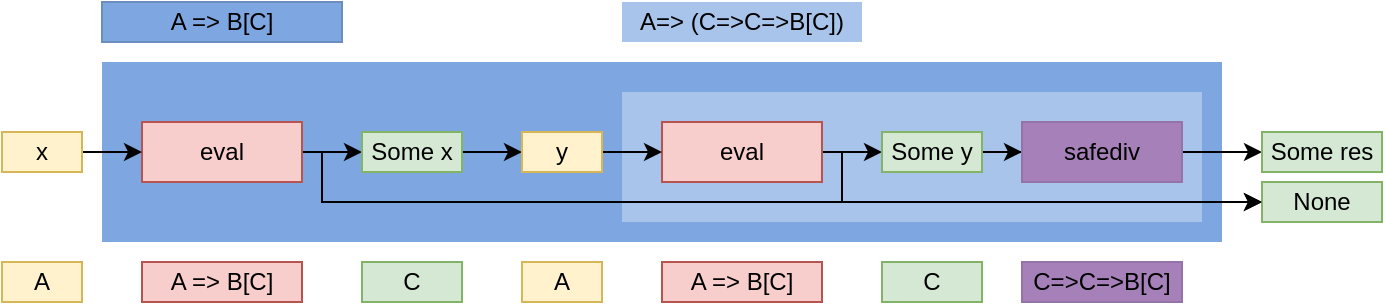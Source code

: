 <mxfile version="13.0.1" type="device"><diagram id="c0M5Mob1Mp21WILGsLJm" name="Page-1"><mxGraphModel dx="952" dy="553" grid="1" gridSize="10" guides="1" tooltips="1" connect="1" arrows="1" fold="1" page="1" pageScale="1" pageWidth="827" pageHeight="1169" math="0" shadow="0"><root><mxCell id="0"/><mxCell id="1" parent="0"/><mxCell id="TaKiAJKo4xqP5lMe4nqh-23" value="" style="rounded=0;whiteSpace=wrap;html=1;align=left;fillColor=#7EA6E0;strokeColor=none;" vertex="1" parent="1"><mxGeometry x="60" y="220" width="560" height="90" as="geometry"/></mxCell><mxCell id="TaKiAJKo4xqP5lMe4nqh-25" value="" style="rounded=0;whiteSpace=wrap;html=1;align=left;fillColor=#A9C4EB;strokeColor=none;" vertex="1" parent="1"><mxGeometry x="320" y="235" width="290" height="65" as="geometry"/></mxCell><mxCell id="TaKiAJKo4xqP5lMe4nqh-5" style="edgeStyle=orthogonalEdgeStyle;rounded=0;orthogonalLoop=1;jettySize=auto;html=1;entryX=0;entryY=0.5;entryDx=0;entryDy=0;" edge="1" parent="1" source="TaKiAJKo4xqP5lMe4nqh-1" target="TaKiAJKo4xqP5lMe4nqh-4"><mxGeometry relative="1" as="geometry"/></mxCell><mxCell id="TaKiAJKo4xqP5lMe4nqh-22" style="edgeStyle=orthogonalEdgeStyle;rounded=0;orthogonalLoop=1;jettySize=auto;html=1;exitX=1;exitY=0.5;exitDx=0;exitDy=0;" edge="1" parent="1" source="TaKiAJKo4xqP5lMe4nqh-1" target="TaKiAJKo4xqP5lMe4nqh-6"><mxGeometry relative="1" as="geometry"><Array as="points"><mxPoint x="170" y="265"/><mxPoint x="170" y="290"/></Array></mxGeometry></mxCell><mxCell id="TaKiAJKo4xqP5lMe4nqh-1" value="eval" style="rounded=0;whiteSpace=wrap;html=1;fillColor=#f8cecc;strokeColor=#b85450;align=center;" vertex="1" parent="1"><mxGeometry x="80" y="250" width="80" height="30" as="geometry"/></mxCell><mxCell id="TaKiAJKo4xqP5lMe4nqh-3" style="edgeStyle=orthogonalEdgeStyle;rounded=0;orthogonalLoop=1;jettySize=auto;html=1;exitX=1;exitY=0.5;exitDx=0;exitDy=0;" edge="1" parent="1" source="TaKiAJKo4xqP5lMe4nqh-2" target="TaKiAJKo4xqP5lMe4nqh-1"><mxGeometry relative="1" as="geometry"/></mxCell><mxCell id="TaKiAJKo4xqP5lMe4nqh-2" value="x" style="text;html=1;strokeColor=#d6b656;fillColor=#fff2cc;align=center;verticalAlign=middle;whiteSpace=wrap;rounded=0;" vertex="1" parent="1"><mxGeometry x="10" y="255" width="40" height="20" as="geometry"/></mxCell><mxCell id="TaKiAJKo4xqP5lMe4nqh-11" style="edgeStyle=orthogonalEdgeStyle;rounded=0;orthogonalLoop=1;jettySize=auto;html=1;entryX=0;entryY=0.5;entryDx=0;entryDy=0;" edge="1" parent="1" source="TaKiAJKo4xqP5lMe4nqh-4" target="TaKiAJKo4xqP5lMe4nqh-14"><mxGeometry relative="1" as="geometry"><mxPoint x="280" y="265" as="targetPoint"/></mxGeometry></mxCell><mxCell id="TaKiAJKo4xqP5lMe4nqh-4" value="Some x" style="text;html=1;strokeColor=#82b366;fillColor=#d5e8d4;align=left;verticalAlign=middle;whiteSpace=wrap;rounded=0;" vertex="1" parent="1"><mxGeometry x="190" y="255" width="50" height="20" as="geometry"/></mxCell><mxCell id="TaKiAJKo4xqP5lMe4nqh-6" value="None" style="text;html=1;strokeColor=#82b366;fillColor=#d5e8d4;align=center;verticalAlign=middle;whiteSpace=wrap;rounded=0;" vertex="1" parent="1"><mxGeometry x="640" y="280" width="60" height="20" as="geometry"/></mxCell><mxCell id="TaKiAJKo4xqP5lMe4nqh-17" style="edgeStyle=orthogonalEdgeStyle;rounded=0;orthogonalLoop=1;jettySize=auto;html=1;entryX=0;entryY=0.5;entryDx=0;entryDy=0;" edge="1" parent="1" source="TaKiAJKo4xqP5lMe4nqh-10" target="TaKiAJKo4xqP5lMe4nqh-16"><mxGeometry relative="1" as="geometry"/></mxCell><mxCell id="TaKiAJKo4xqP5lMe4nqh-26" style="edgeStyle=orthogonalEdgeStyle;rounded=0;orthogonalLoop=1;jettySize=auto;html=1;entryX=0;entryY=0.5;entryDx=0;entryDy=0;" edge="1" parent="1" source="TaKiAJKo4xqP5lMe4nqh-10" target="TaKiAJKo4xqP5lMe4nqh-6"><mxGeometry relative="1" as="geometry"><Array as="points"><mxPoint x="430" y="265"/><mxPoint x="430" y="290"/></Array></mxGeometry></mxCell><mxCell id="TaKiAJKo4xqP5lMe4nqh-10" value="eval" style="rounded=0;whiteSpace=wrap;html=1;fillColor=#f8cecc;strokeColor=#b85450;" vertex="1" parent="1"><mxGeometry x="340" y="250" width="80" height="30" as="geometry"/></mxCell><mxCell id="TaKiAJKo4xqP5lMe4nqh-15" style="edgeStyle=orthogonalEdgeStyle;rounded=0;orthogonalLoop=1;jettySize=auto;html=1;" edge="1" parent="1" source="TaKiAJKo4xqP5lMe4nqh-14" target="TaKiAJKo4xqP5lMe4nqh-10"><mxGeometry relative="1" as="geometry"/></mxCell><mxCell id="TaKiAJKo4xqP5lMe4nqh-14" value="y" style="text;html=1;strokeColor=#d6b656;fillColor=#fff2cc;align=center;verticalAlign=middle;whiteSpace=wrap;rounded=0;" vertex="1" parent="1"><mxGeometry x="270" y="255" width="40" height="20" as="geometry"/></mxCell><mxCell id="TaKiAJKo4xqP5lMe4nqh-19" style="edgeStyle=orthogonalEdgeStyle;rounded=0;orthogonalLoop=1;jettySize=auto;html=1;" edge="1" parent="1" source="TaKiAJKo4xqP5lMe4nqh-16" target="TaKiAJKo4xqP5lMe4nqh-18"><mxGeometry relative="1" as="geometry"/></mxCell><mxCell id="TaKiAJKo4xqP5lMe4nqh-16" value="Some y" style="text;html=1;strokeColor=#82b366;fillColor=#d5e8d4;align=center;verticalAlign=middle;whiteSpace=wrap;rounded=0;" vertex="1" parent="1"><mxGeometry x="450" y="255" width="50" height="20" as="geometry"/></mxCell><mxCell id="TaKiAJKo4xqP5lMe4nqh-20" style="edgeStyle=orthogonalEdgeStyle;rounded=0;orthogonalLoop=1;jettySize=auto;html=1;" edge="1" parent="1" source="TaKiAJKo4xqP5lMe4nqh-18"><mxGeometry relative="1" as="geometry"><mxPoint x="640" y="265" as="targetPoint"/></mxGeometry></mxCell><mxCell id="TaKiAJKo4xqP5lMe4nqh-18" value="safediv" style="rounded=0;whiteSpace=wrap;html=1;fillColor=#A680B8;strokeColor=#9673a6;" vertex="1" parent="1"><mxGeometry x="520" y="250" width="80" height="30" as="geometry"/></mxCell><mxCell id="TaKiAJKo4xqP5lMe4nqh-21" value="Some res" style="text;html=1;strokeColor=#82b366;fillColor=#d5e8d4;align=center;verticalAlign=middle;whiteSpace=wrap;rounded=0;" vertex="1" parent="1"><mxGeometry x="640" y="255" width="60" height="20" as="geometry"/></mxCell><mxCell id="TaKiAJKo4xqP5lMe4nqh-28" value="A =&amp;gt; B[C]" style="text;html=1;strokeColor=#6c8ebf;fillColor=#7EA6E0;align=center;verticalAlign=middle;whiteSpace=wrap;rounded=0;" vertex="1" parent="1"><mxGeometry x="60" y="190" width="120" height="20" as="geometry"/></mxCell><mxCell id="TaKiAJKo4xqP5lMe4nqh-31" value="A=&amp;gt; (C=&amp;gt;C=&amp;gt;B[C])" style="text;html=1;strokeColor=none;fillColor=#A9C4EB;align=center;verticalAlign=middle;whiteSpace=wrap;rounded=0;" vertex="1" parent="1"><mxGeometry x="320" y="190" width="120" height="20" as="geometry"/></mxCell><mxCell id="TaKiAJKo4xqP5lMe4nqh-32" value="A" style="text;html=1;strokeColor=#d6b656;fillColor=#fff2cc;align=center;verticalAlign=middle;whiteSpace=wrap;rounded=0;" vertex="1" parent="1"><mxGeometry x="10" y="320" width="40" height="20" as="geometry"/></mxCell><mxCell id="TaKiAJKo4xqP5lMe4nqh-33" value="A =&amp;gt; B[C]" style="rounded=0;whiteSpace=wrap;html=1;fillColor=#f8cecc;strokeColor=#b85450;align=center;" vertex="1" parent="1"><mxGeometry x="80" y="320" width="80" height="20" as="geometry"/></mxCell><mxCell id="TaKiAJKo4xqP5lMe4nqh-34" value="C" style="text;html=1;strokeColor=#82b366;fillColor=#d5e8d4;align=center;verticalAlign=middle;whiteSpace=wrap;rounded=0;" vertex="1" parent="1"><mxGeometry x="190" y="320" width="50" height="20" as="geometry"/></mxCell><mxCell id="TaKiAJKo4xqP5lMe4nqh-35" value="A =&amp;gt; B[C]" style="rounded=0;whiteSpace=wrap;html=1;fillColor=#f8cecc;strokeColor=#b85450;align=center;" vertex="1" parent="1"><mxGeometry x="340" y="320" width="80" height="20" as="geometry"/></mxCell><mxCell id="TaKiAJKo4xqP5lMe4nqh-36" value="A" style="text;html=1;strokeColor=#d6b656;fillColor=#fff2cc;align=center;verticalAlign=middle;whiteSpace=wrap;rounded=0;" vertex="1" parent="1"><mxGeometry x="270" y="320" width="40" height="20" as="geometry"/></mxCell><mxCell id="TaKiAJKo4xqP5lMe4nqh-37" value="C" style="text;html=1;strokeColor=#82b366;fillColor=#d5e8d4;align=center;verticalAlign=middle;whiteSpace=wrap;rounded=0;" vertex="1" parent="1"><mxGeometry x="450" y="320" width="50" height="20" as="geometry"/></mxCell><mxCell id="TaKiAJKo4xqP5lMe4nqh-38" value="C=&amp;gt;C=&amp;gt;B[C]" style="rounded=0;whiteSpace=wrap;html=1;fillColor=#A680B8;strokeColor=#9673a6;" vertex="1" parent="1"><mxGeometry x="520" y="320" width="80" height="20" as="geometry"/></mxCell><mxCell id="TaKiAJKo4xqP5lMe4nqh-39" value="Some x" style="text;html=1;strokeColor=#82b366;fillColor=#d5e8d4;align=center;verticalAlign=middle;whiteSpace=wrap;rounded=0;" vertex="1" parent="1"><mxGeometry x="190" y="255" width="50" height="20" as="geometry"/></mxCell></root></mxGraphModel></diagram></mxfile>